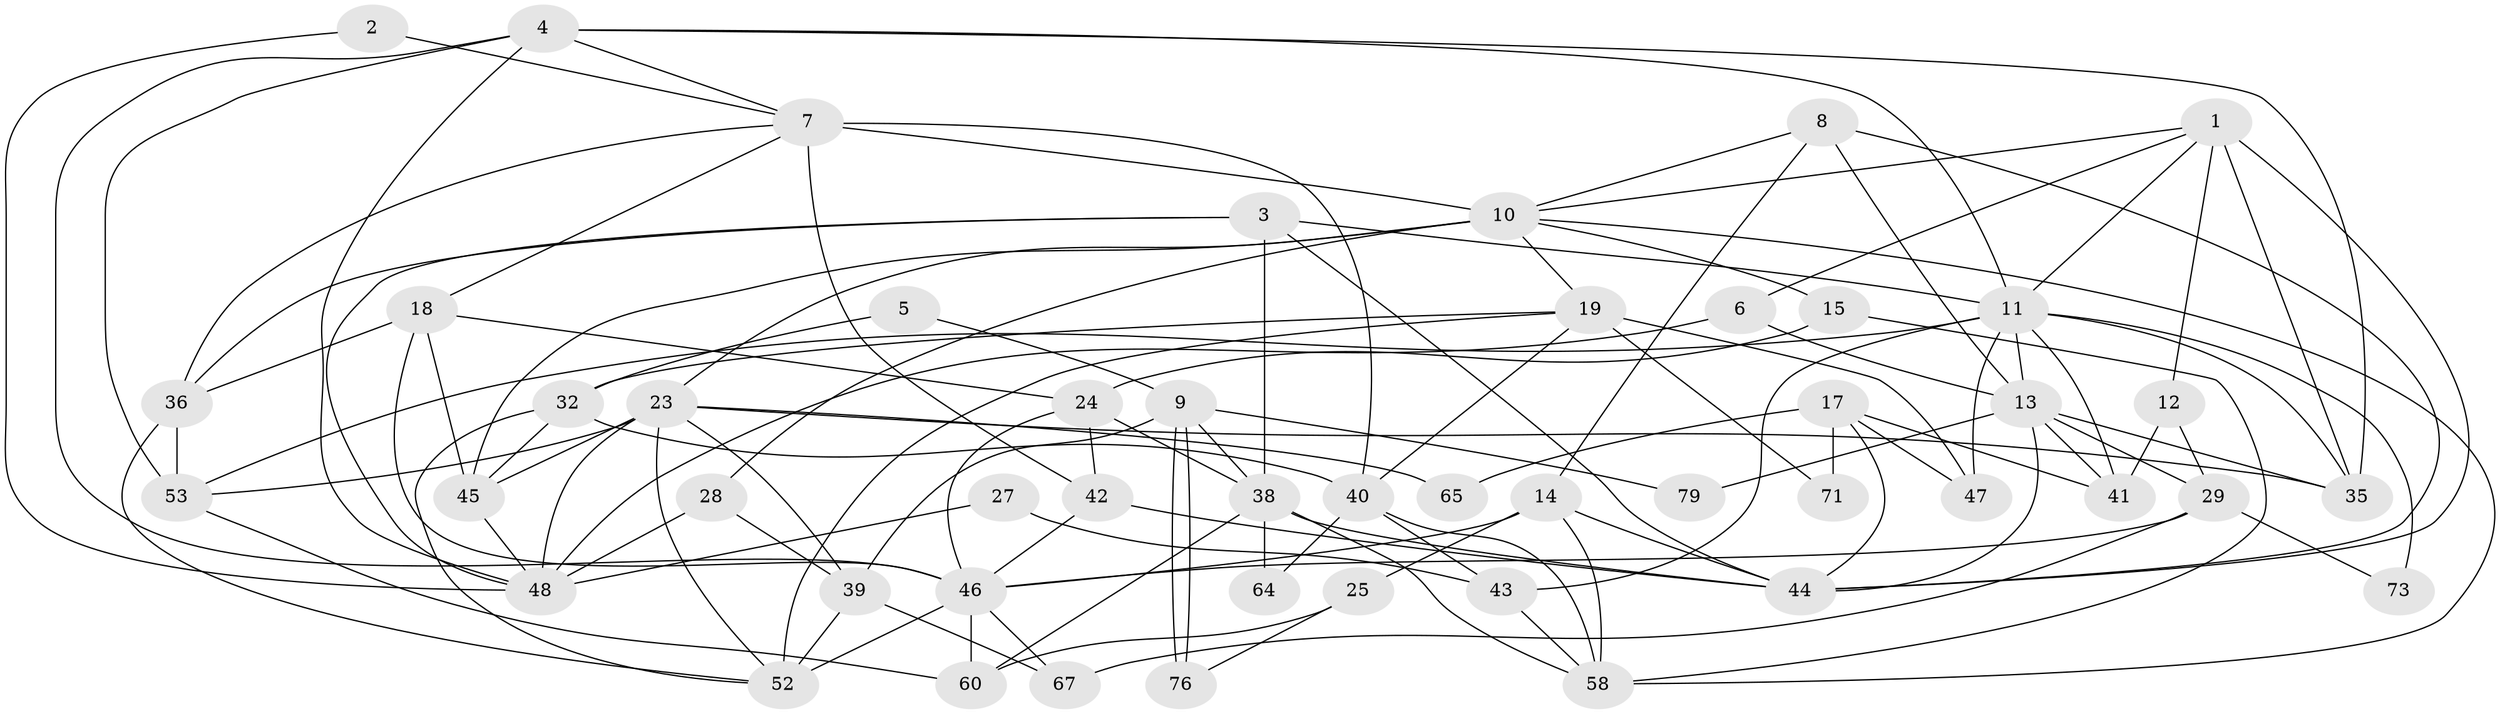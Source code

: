 // Generated by graph-tools (version 1.1) at 2025/23/03/03/25 07:23:59]
// undirected, 49 vertices, 118 edges
graph export_dot {
graph [start="1"]
  node [color=gray90,style=filled];
  1 [super="+70"];
  2;
  3 [super="+49"];
  4 [super="+56"];
  5;
  6;
  7 [super="+57"];
  8;
  9 [super="+21"];
  10 [super="+31"];
  11 [super="+22"];
  12;
  13 [super="+26"];
  14 [super="+34"];
  15 [super="+16"];
  17 [super="+30"];
  18 [super="+62"];
  19 [super="+20"];
  23 [super="+33"];
  24;
  25 [super="+51"];
  27;
  28;
  29 [super="+66"];
  32 [super="+59"];
  35;
  36 [super="+37"];
  38 [super="+50"];
  39 [super="+78"];
  40 [super="+61"];
  41 [super="+69"];
  42 [super="+72"];
  43;
  44 [super="+68"];
  45 [super="+55"];
  46 [super="+77"];
  47;
  48 [super="+54"];
  52 [super="+75"];
  53;
  58 [super="+74"];
  60 [super="+63"];
  64;
  65;
  67;
  71;
  73;
  76;
  79;
  1 -- 35;
  1 -- 6;
  1 -- 10;
  1 -- 11;
  1 -- 12;
  1 -- 44;
  2 -- 48;
  2 -- 7;
  3 -- 11;
  3 -- 48;
  3 -- 44;
  3 -- 38;
  3 -- 36;
  4 -- 35;
  4 -- 46;
  4 -- 48;
  4 -- 53;
  4 -- 7;
  4 -- 11;
  5 -- 32 [weight=2];
  5 -- 9;
  6 -- 13;
  6 -- 48;
  7 -- 42 [weight=2];
  7 -- 18;
  7 -- 10;
  7 -- 40;
  7 -- 36;
  8 -- 10;
  8 -- 13;
  8 -- 14;
  8 -- 44;
  9 -- 38;
  9 -- 76;
  9 -- 76;
  9 -- 79;
  9 -- 39;
  10 -- 23 [weight=2];
  10 -- 19;
  10 -- 58;
  10 -- 28;
  10 -- 15;
  10 -- 45;
  11 -- 35;
  11 -- 53;
  11 -- 13;
  11 -- 41;
  11 -- 43;
  11 -- 73;
  11 -- 47;
  12 -- 29;
  12 -- 41;
  13 -- 35;
  13 -- 44;
  13 -- 79;
  13 -- 29;
  13 -- 41;
  14 -- 25 [weight=2];
  14 -- 46;
  14 -- 58;
  14 -- 44;
  15 -- 24;
  15 -- 58;
  17 -- 47;
  17 -- 65;
  17 -- 71;
  17 -- 41;
  17 -- 44;
  18 -- 24;
  18 -- 46;
  18 -- 45;
  18 -- 36 [weight=2];
  19 -- 71;
  19 -- 40;
  19 -- 32;
  19 -- 52;
  19 -- 47;
  23 -- 35;
  23 -- 52;
  23 -- 39;
  23 -- 48 [weight=2];
  23 -- 45;
  23 -- 65;
  23 -- 53;
  24 -- 46;
  24 -- 38;
  24 -- 42;
  25 -- 60;
  25 -- 76;
  27 -- 48;
  27 -- 43;
  28 -- 39;
  28 -- 48;
  29 -- 67;
  29 -- 73;
  29 -- 46;
  32 -- 40;
  32 -- 52;
  32 -- 45;
  36 -- 52;
  36 -- 53;
  38 -- 64;
  38 -- 58;
  38 -- 60;
  38 -- 44;
  39 -- 67;
  39 -- 52 [weight=2];
  40 -- 64;
  40 -- 58;
  40 -- 43;
  42 -- 44;
  42 -- 46;
  43 -- 58;
  45 -- 48;
  46 -- 52;
  46 -- 67;
  46 -- 60;
  53 -- 60;
}
